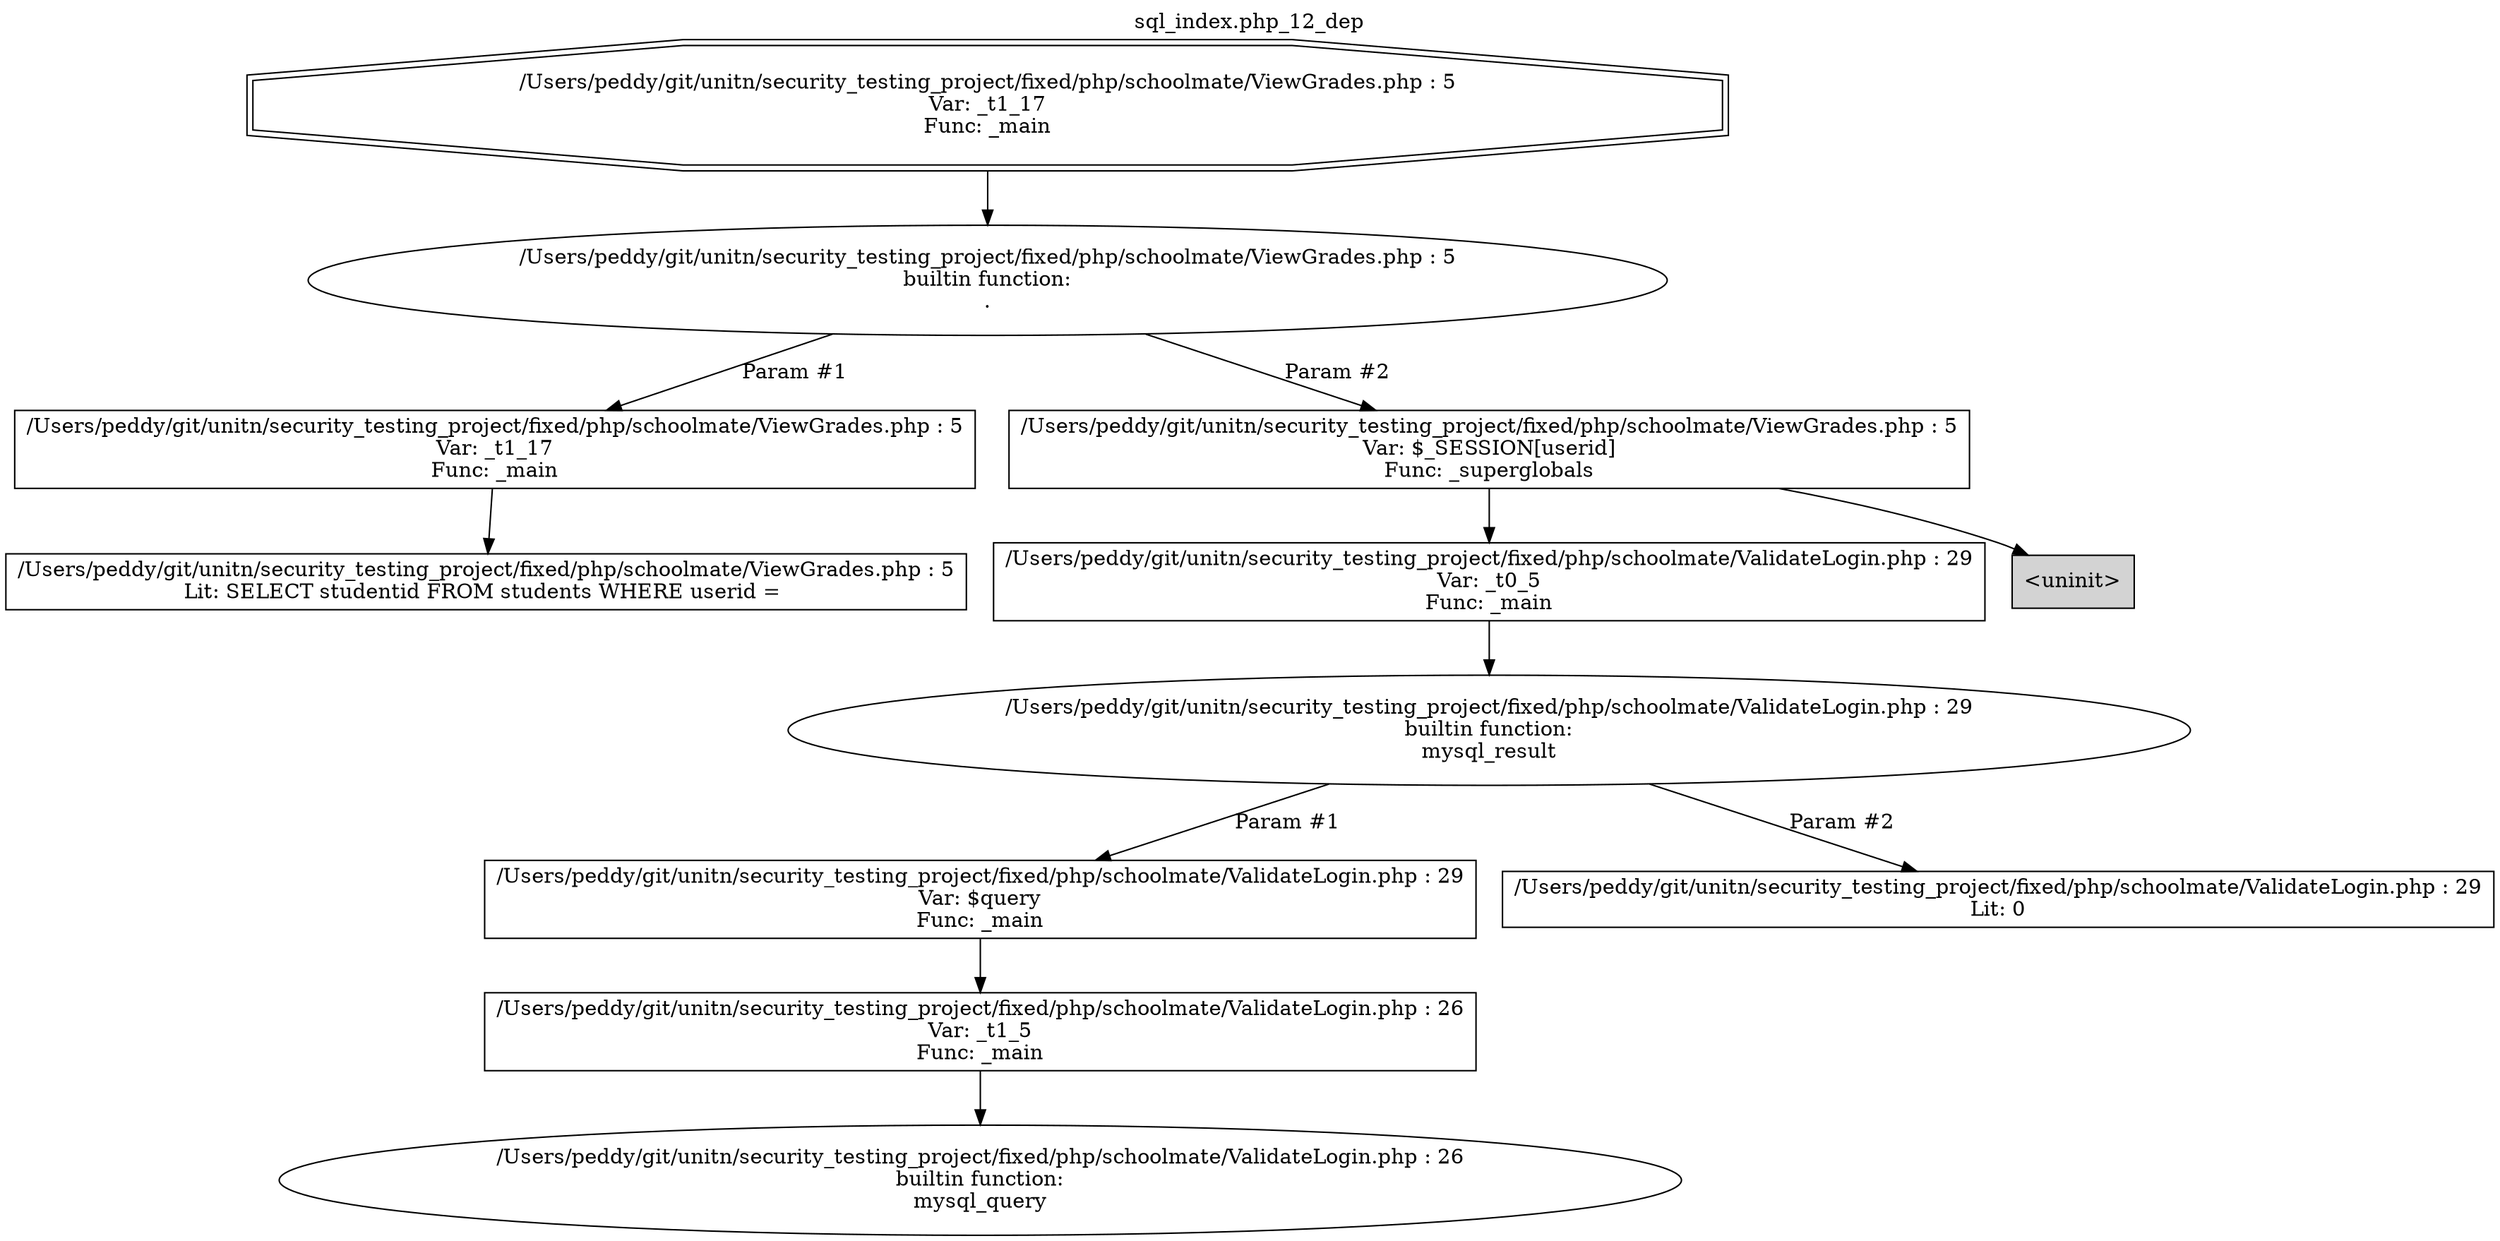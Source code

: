 digraph cfg {
  label="sql_index.php_12_dep";
  labelloc=t;
  n1 [shape=doubleoctagon, label="/Users/peddy/git/unitn/security_testing_project/fixed/php/schoolmate/ViewGrades.php : 5\nVar: _t1_17\nFunc: _main\n"];
  n2 [shape=ellipse, label="/Users/peddy/git/unitn/security_testing_project/fixed/php/schoolmate/ViewGrades.php : 5\nbuiltin function:\n.\n"];
  n3 [shape=box, label="/Users/peddy/git/unitn/security_testing_project/fixed/php/schoolmate/ViewGrades.php : 5\nVar: _t1_17\nFunc: _main\n"];
  n4 [shape=box, label="/Users/peddy/git/unitn/security_testing_project/fixed/php/schoolmate/ViewGrades.php : 5\nLit: SELECT studentid FROM students WHERE userid = \n"];
  n5 [shape=box, label="/Users/peddy/git/unitn/security_testing_project/fixed/php/schoolmate/ViewGrades.php : 5\nVar: $_SESSION[userid]\nFunc: _superglobals\n"];
  n6 [shape=box, label="/Users/peddy/git/unitn/security_testing_project/fixed/php/schoolmate/ValidateLogin.php : 29\nVar: _t0_5\nFunc: _main\n"];
  n7 [shape=ellipse, label="/Users/peddy/git/unitn/security_testing_project/fixed/php/schoolmate/ValidateLogin.php : 29\nbuiltin function:\nmysql_result\n"];
  n8 [shape=box, label="/Users/peddy/git/unitn/security_testing_project/fixed/php/schoolmate/ValidateLogin.php : 29\nVar: $query\nFunc: _main\n"];
  n9 [shape=box, label="/Users/peddy/git/unitn/security_testing_project/fixed/php/schoolmate/ValidateLogin.php : 26\nVar: _t1_5\nFunc: _main\n"];
  n10 [shape=ellipse, label="/Users/peddy/git/unitn/security_testing_project/fixed/php/schoolmate/ValidateLogin.php : 26\nbuiltin function:\nmysql_query\n"];
  n11 [shape=box, label="/Users/peddy/git/unitn/security_testing_project/fixed/php/schoolmate/ValidateLogin.php : 29\nLit: 0\n"];
  n12 [shape=box, label="<uninit>",style=filled];
  n1 -> n2;
  n3 -> n4;
  n2 -> n3[label="Param #1"];
  n2 -> n5[label="Param #2"];
  n6 -> n7;
  n9 -> n10;
  n8 -> n9;
  n7 -> n8[label="Param #1"];
  n7 -> n11[label="Param #2"];
  n5 -> n6;
  n5 -> n12;
}
